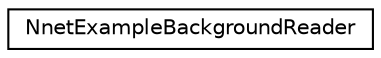 digraph "Graphical Class Hierarchy"
{
  edge [fontname="Helvetica",fontsize="10",labelfontname="Helvetica",labelfontsize="10"];
  node [fontname="Helvetica",fontsize="10",shape=record];
  rankdir="LR";
  Node0 [label="NnetExampleBackgroundReader",height=0.2,width=0.4,color="black", fillcolor="white", style="filled",URL="$classkaldi_1_1nnet2_1_1NnetExampleBackgroundReader.html"];
}
